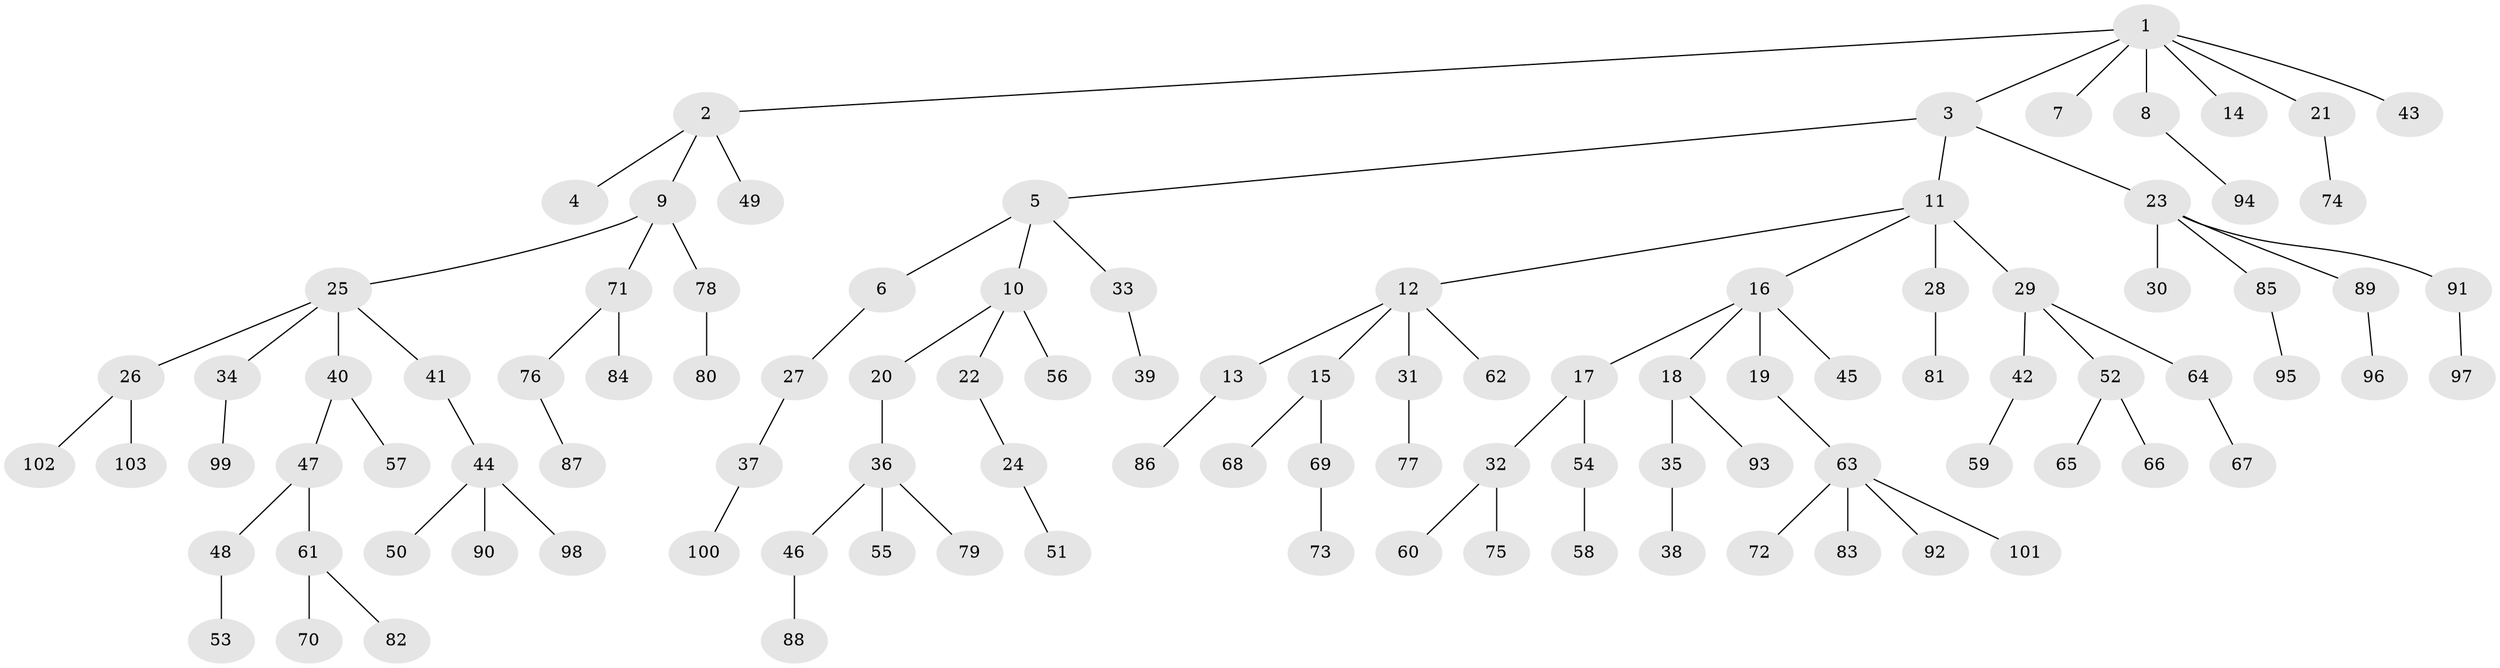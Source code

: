 // Generated by graph-tools (version 1.1) at 2025/52/03/09/25 04:52:38]
// undirected, 103 vertices, 102 edges
graph export_dot {
graph [start="1"]
  node [color=gray90,style=filled];
  1;
  2;
  3;
  4;
  5;
  6;
  7;
  8;
  9;
  10;
  11;
  12;
  13;
  14;
  15;
  16;
  17;
  18;
  19;
  20;
  21;
  22;
  23;
  24;
  25;
  26;
  27;
  28;
  29;
  30;
  31;
  32;
  33;
  34;
  35;
  36;
  37;
  38;
  39;
  40;
  41;
  42;
  43;
  44;
  45;
  46;
  47;
  48;
  49;
  50;
  51;
  52;
  53;
  54;
  55;
  56;
  57;
  58;
  59;
  60;
  61;
  62;
  63;
  64;
  65;
  66;
  67;
  68;
  69;
  70;
  71;
  72;
  73;
  74;
  75;
  76;
  77;
  78;
  79;
  80;
  81;
  82;
  83;
  84;
  85;
  86;
  87;
  88;
  89;
  90;
  91;
  92;
  93;
  94;
  95;
  96;
  97;
  98;
  99;
  100;
  101;
  102;
  103;
  1 -- 2;
  1 -- 3;
  1 -- 7;
  1 -- 8;
  1 -- 14;
  1 -- 21;
  1 -- 43;
  2 -- 4;
  2 -- 9;
  2 -- 49;
  3 -- 5;
  3 -- 11;
  3 -- 23;
  5 -- 6;
  5 -- 10;
  5 -- 33;
  6 -- 27;
  8 -- 94;
  9 -- 25;
  9 -- 71;
  9 -- 78;
  10 -- 20;
  10 -- 22;
  10 -- 56;
  11 -- 12;
  11 -- 16;
  11 -- 28;
  11 -- 29;
  12 -- 13;
  12 -- 15;
  12 -- 31;
  12 -- 62;
  13 -- 86;
  15 -- 68;
  15 -- 69;
  16 -- 17;
  16 -- 18;
  16 -- 19;
  16 -- 45;
  17 -- 32;
  17 -- 54;
  18 -- 35;
  18 -- 93;
  19 -- 63;
  20 -- 36;
  21 -- 74;
  22 -- 24;
  23 -- 30;
  23 -- 85;
  23 -- 89;
  23 -- 91;
  24 -- 51;
  25 -- 26;
  25 -- 34;
  25 -- 40;
  25 -- 41;
  26 -- 102;
  26 -- 103;
  27 -- 37;
  28 -- 81;
  29 -- 42;
  29 -- 52;
  29 -- 64;
  31 -- 77;
  32 -- 60;
  32 -- 75;
  33 -- 39;
  34 -- 99;
  35 -- 38;
  36 -- 46;
  36 -- 55;
  36 -- 79;
  37 -- 100;
  40 -- 47;
  40 -- 57;
  41 -- 44;
  42 -- 59;
  44 -- 50;
  44 -- 90;
  44 -- 98;
  46 -- 88;
  47 -- 48;
  47 -- 61;
  48 -- 53;
  52 -- 65;
  52 -- 66;
  54 -- 58;
  61 -- 70;
  61 -- 82;
  63 -- 72;
  63 -- 83;
  63 -- 92;
  63 -- 101;
  64 -- 67;
  69 -- 73;
  71 -- 76;
  71 -- 84;
  76 -- 87;
  78 -- 80;
  85 -- 95;
  89 -- 96;
  91 -- 97;
}
